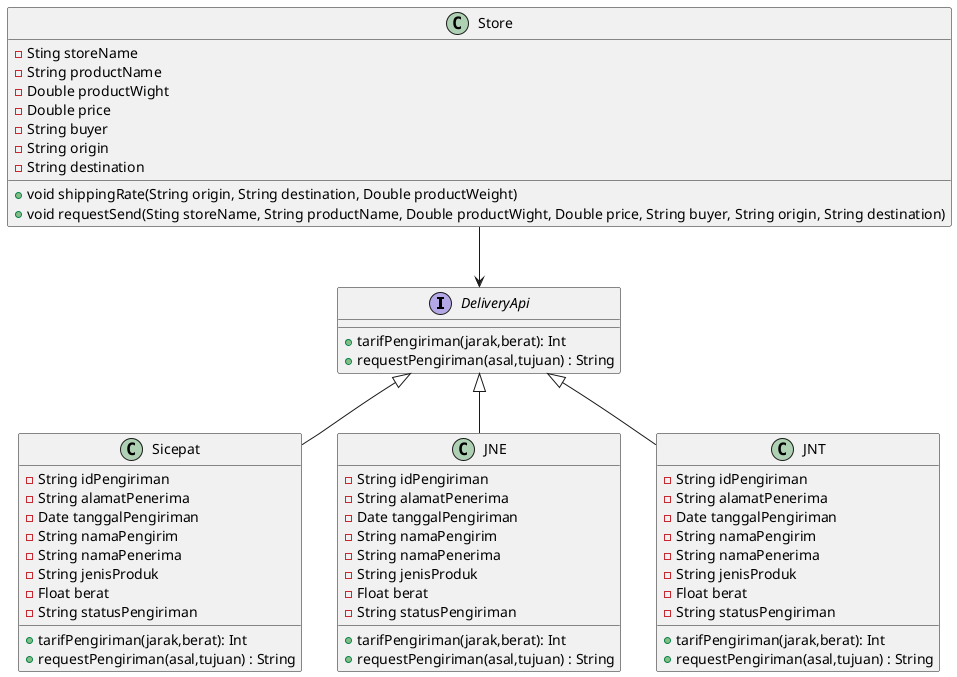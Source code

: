 @startuml E-commerce
' diagram style

' diagram relation
DeliveryApi <|-- Sicepat
DeliveryApi <|-- JNE
DeliveryApi <|-- JNT
Store --> DeliveryApi

class Store{
  -Sting storeName
  -String productName
  -Double productWight
  -Double price
  -String buyer
  -String origin
  -String destination

  +void shippingRate(String origin, String destination, Double productWeight)
  +void requestSend(Sting storeName, String productName, Double productWight, Double price, String buyer, String origin, String destination)
}

interface DeliveryApi{
    +tarifPengiriman(jarak,berat): Int
    +requestPengiriman(asal,tujuan) : String
}

Class Sicepat{
    -String idPengiriman
	  -String alamatPenerima
	  -Date tanggalPengiriman
	  -String namaPengirim 
	  -String namaPenerima
	  -String jenisProduk
	  -Float berat
	  -String statusPengiriman
  
    +tarifPengiriman(jarak,berat): Int
    +requestPengiriman(asal,tujuan) : String
}

Class JNE{
    -String idPengiriman
	  -String alamatPenerima
	  -Date tanggalPengiriman
	  -String namaPengirim 
	  -String namaPenerima
	  -String jenisProduk
  	-Float berat
  	-String statusPengiriman
  
    +tarifPengiriman(jarak,berat): Int
    +requestPengiriman(asal,tujuan) : String
}

Class JNT{
    -String idPengiriman
	  -String alamatPenerima
	  -Date tanggalPengiriman
	  -String namaPengirim 
	  -String namaPenerima
	  -String jenisProduk
	  -Float berat
	  -String statusPengiriman
  
    +tarifPengiriman(jarak,berat): Int
    +requestPengiriman(asal,tujuan) : String
}

@enduml
